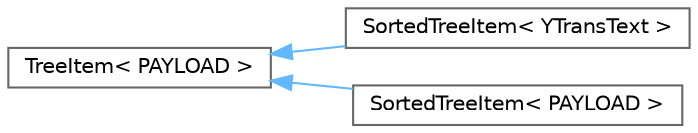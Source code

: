 digraph "Graphical Class Hierarchy"
{
 // LATEX_PDF_SIZE
  bgcolor="transparent";
  edge [fontname=Helvetica,fontsize=10,labelfontname=Helvetica,labelfontsize=10];
  node [fontname=Helvetica,fontsize=10,shape=box,height=0.2,width=0.4];
  rankdir="LR";
  Node0 [id="Node000000",label="TreeItem\< PAYLOAD \>",height=0.2,width=0.4,color="grey40", fillcolor="white", style="filled",URL="$classTreeItem.html",tooltip=" "];
  Node0 -> Node1 [id="edge79_Node000000_Node000001",dir="back",color="steelblue1",style="solid",tooltip=" "];
  Node1 [id="Node000001",label="SortedTreeItem\< YTransText \>",height=0.2,width=0.4,color="grey40", fillcolor="white", style="filled",URL="$classSortedTreeItem.html",tooltip=" "];
  Node0 -> Node2 [id="edge80_Node000000_Node000002",dir="back",color="steelblue1",style="solid",tooltip=" "];
  Node2 [id="Node000002",label="SortedTreeItem\< PAYLOAD \>",height=0.2,width=0.4,color="grey40", fillcolor="white", style="filled",URL="$classSortedTreeItem.html",tooltip=" "];
}
